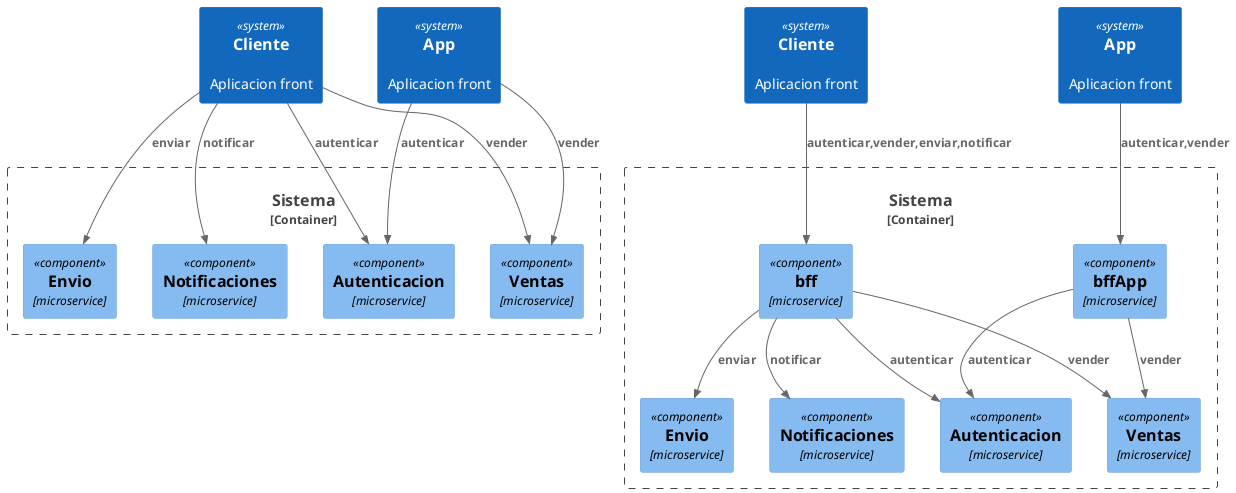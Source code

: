 @startuml "BFF"
!include <C4/C4_Component>
System(cliente, "Cliente", "Aplicacion front")
System(mobil, "App", "Aplicacion front")

Container_Boundary(micro, "Sistema"){
    Component(auth,"Autenticacion", "microservice", "")
    Component(ventas,"Ventas", "microservice", "")
    Component(envio,"Envio", "microservice", "")
    Component(notifi,"Notificaciones", "microservice", "")
}
Rel(cliente, auth, "autenticar")
Rel(cliente, ventas, "vender")
Rel(cliente, envio, "enviar")
Rel(cliente, notifi, "notificar")

Rel(mobil, auth, "autenticar")
Rel(mobil, ventas, "vender")



System(cliente1, "Cliente", "Aplicacion front")
System(mobil1, "App", "Aplicacion front")

Container_Boundary(micro1, "Sistema"){
    Component(bff,"bff", "microservice", "")
    Component(bffApp,"bffApp", "microservice", "")
    Component(auth1,"Autenticacion", "microservice", "")
    Component(ventas1,"Ventas", "microservice", "")
    Component(envio1,"Envio", "microservice", "")
    Component(notifi1,"Notificaciones", "microservice", "")

    Rel(bff, auth1, "autenticar")
    Rel(bff, ventas1, "vender")
    Rel(bff, envio1, "enviar")
    Rel(bff, notifi1, "notificar")

    Rel(bffApp, auth1, "autenticar")
    Rel(bffApp, ventas1, "vender")
}


Rel(cliente1, bff, "autenticar,vender,enviar,notificar")
Rel(mobil1, bffApp, "autenticar,vender")

@enduml